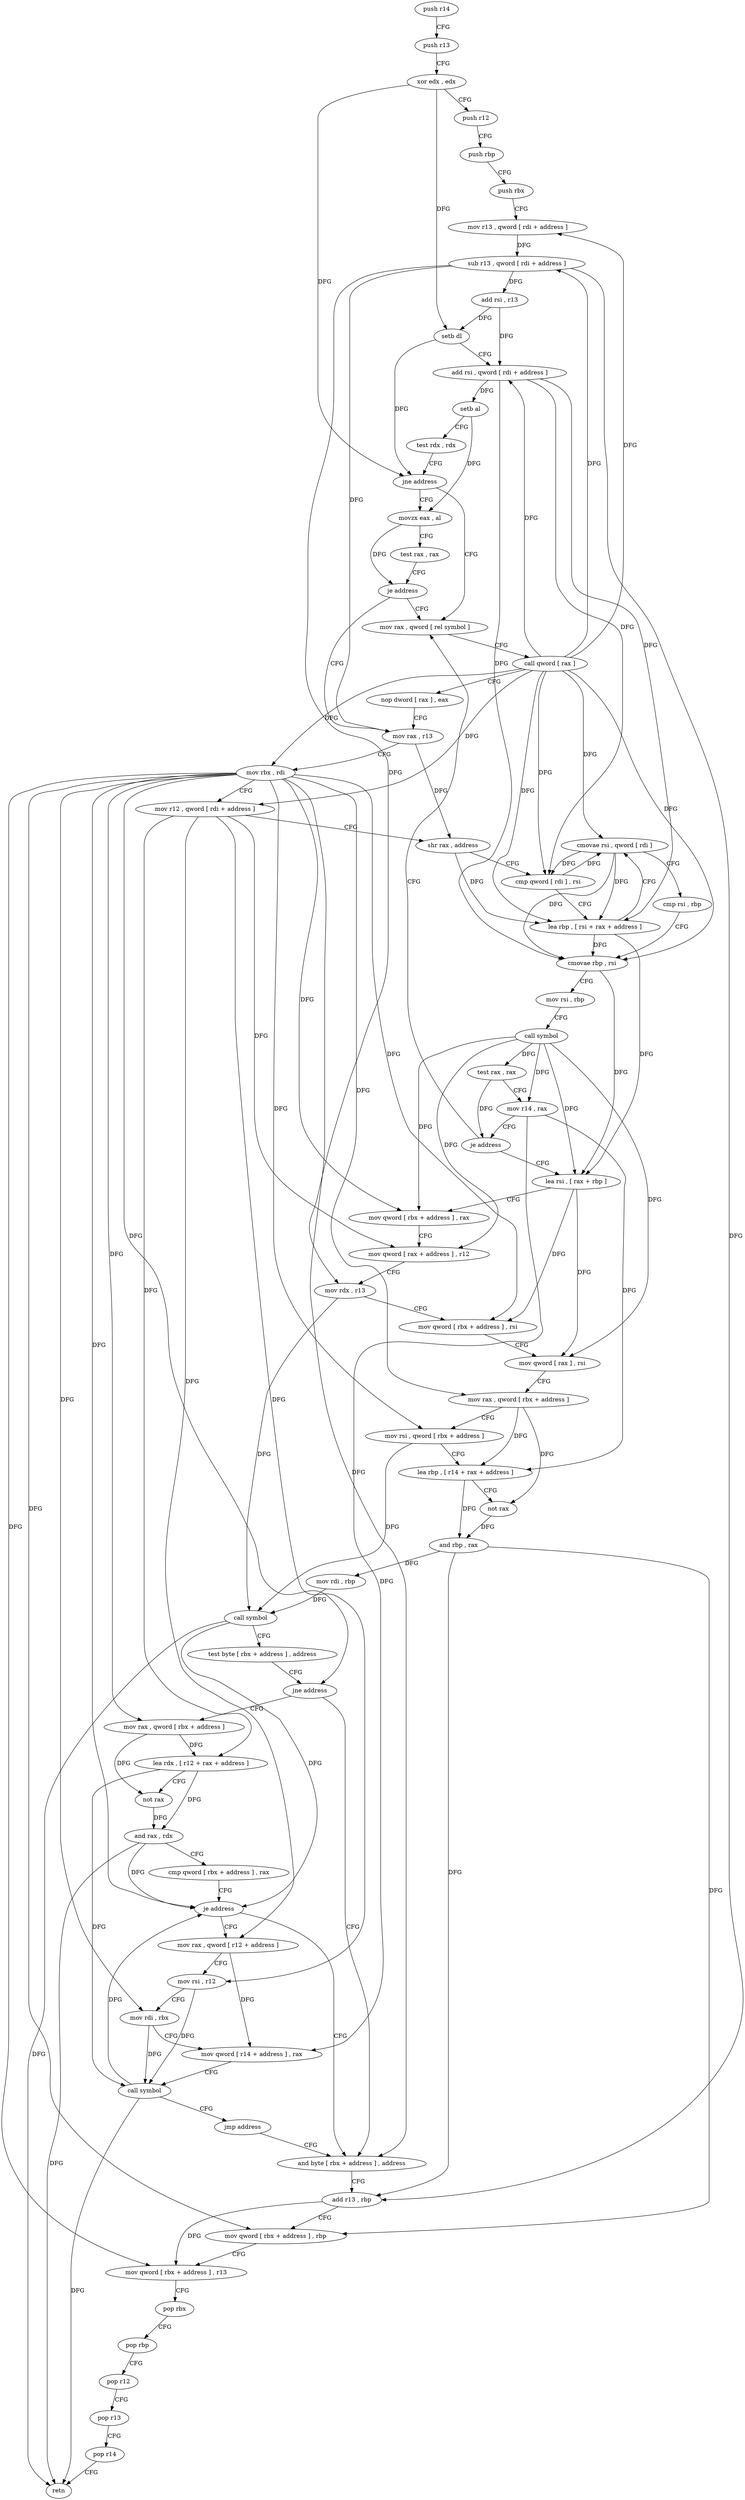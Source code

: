 digraph "func" {
"191776" [label = "push r14" ]
"191778" [label = "push r13" ]
"191780" [label = "xor edx , edx" ]
"191782" [label = "push r12" ]
"191784" [label = "push rbp" ]
"191785" [label = "push rbx" ]
"191786" [label = "mov r13 , qword [ rdi + address ]" ]
"191790" [label = "sub r13 , qword [ rdi + address ]" ]
"191794" [label = "add rsi , r13" ]
"191797" [label = "setb dl" ]
"191800" [label = "add rsi , qword [ rdi + address ]" ]
"191804" [label = "setb al" ]
"191807" [label = "test rdx , rdx" ]
"191810" [label = "jne address" ]
"191820" [label = "mov rax , qword [ rel symbol ]" ]
"191812" [label = "movzx eax , al" ]
"191827" [label = "call qword [ rax ]" ]
"191829" [label = "nop dword [ rax ] , eax" ]
"191832" [label = "mov rax , r13" ]
"191815" [label = "test rax , rax" ]
"191818" [label = "je address" ]
"191881" [label = "lea rsi , [ rax + rbp ]" ]
"191885" [label = "mov qword [ rbx + address ] , rax" ]
"191889" [label = "mov qword [ rax + address ] , r12" ]
"191893" [label = "mov rdx , r13" ]
"191896" [label = "mov qword [ rbx + address ] , rsi" ]
"191900" [label = "mov qword [ rax ] , rsi" ]
"191903" [label = "mov rax , qword [ rbx + address ]" ]
"191907" [label = "mov rsi , qword [ rbx + address ]" ]
"191911" [label = "lea rbp , [ r14 + rax + address ]" ]
"191916" [label = "not rax" ]
"191919" [label = "and rbp , rax" ]
"191922" [label = "mov rdi , rbp" ]
"191925" [label = "call symbol" ]
"191930" [label = "test byte [ rbx + address ] , address" ]
"191934" [label = "jne address" ]
"191957" [label = "and byte [ rbx + address ] , address" ]
"191936" [label = "mov rax , qword [ rbx + address ]" ]
"191835" [label = "mov rbx , rdi" ]
"191838" [label = "mov r12 , qword [ rdi + address ]" ]
"191842" [label = "shr rax , address" ]
"191846" [label = "cmp qword [ rdi ] , rsi" ]
"191849" [label = "lea rbp , [ rsi + rax + address ]" ]
"191854" [label = "cmovae rsi , qword [ rdi ]" ]
"191858" [label = "cmp rsi , rbp" ]
"191861" [label = "cmovae rbp , rsi" ]
"191865" [label = "mov rsi , rbp" ]
"191868" [label = "call symbol" ]
"191873" [label = "test rax , rax" ]
"191876" [label = "mov r14 , rax" ]
"191879" [label = "je address" ]
"191961" [label = "add r13 , rbp" ]
"191964" [label = "mov qword [ rbx + address ] , rbp" ]
"191968" [label = "mov qword [ rbx + address ] , r13" ]
"191972" [label = "pop rbx" ]
"191973" [label = "pop rbp" ]
"191974" [label = "pop r12" ]
"191976" [label = "pop r13" ]
"191978" [label = "pop r14" ]
"191980" [label = "retn" ]
"191940" [label = "lea rdx , [ r12 + rax + address ]" ]
"191945" [label = "not rax" ]
"191948" [label = "and rax , rdx" ]
"191951" [label = "cmp qword [ rbx + address ] , rax" ]
"191955" [label = "je address" ]
"191984" [label = "mov rax , qword [ r12 + address ]" ]
"191989" [label = "mov rsi , r12" ]
"191992" [label = "mov rdi , rbx" ]
"191995" [label = "mov qword [ r14 + address ] , rax" ]
"191999" [label = "call symbol" ]
"192004" [label = "jmp address" ]
"191776" -> "191778" [ label = "CFG" ]
"191778" -> "191780" [ label = "CFG" ]
"191780" -> "191782" [ label = "CFG" ]
"191780" -> "191797" [ label = "DFG" ]
"191780" -> "191810" [ label = "DFG" ]
"191782" -> "191784" [ label = "CFG" ]
"191784" -> "191785" [ label = "CFG" ]
"191785" -> "191786" [ label = "CFG" ]
"191786" -> "191790" [ label = "DFG" ]
"191790" -> "191794" [ label = "DFG" ]
"191790" -> "191832" [ label = "DFG" ]
"191790" -> "191893" [ label = "DFG" ]
"191790" -> "191961" [ label = "DFG" ]
"191794" -> "191797" [ label = "DFG" ]
"191794" -> "191800" [ label = "DFG" ]
"191797" -> "191800" [ label = "CFG" ]
"191797" -> "191810" [ label = "DFG" ]
"191800" -> "191804" [ label = "DFG" ]
"191800" -> "191846" [ label = "DFG" ]
"191800" -> "191849" [ label = "DFG" ]
"191800" -> "191861" [ label = "DFG" ]
"191804" -> "191807" [ label = "CFG" ]
"191804" -> "191812" [ label = "DFG" ]
"191807" -> "191810" [ label = "CFG" ]
"191810" -> "191820" [ label = "CFG" ]
"191810" -> "191812" [ label = "CFG" ]
"191820" -> "191827" [ label = "CFG" ]
"191812" -> "191815" [ label = "CFG" ]
"191812" -> "191818" [ label = "DFG" ]
"191827" -> "191829" [ label = "CFG" ]
"191827" -> "191786" [ label = "DFG" ]
"191827" -> "191790" [ label = "DFG" ]
"191827" -> "191800" [ label = "DFG" ]
"191827" -> "191846" [ label = "DFG" ]
"191827" -> "191849" [ label = "DFG" ]
"191827" -> "191861" [ label = "DFG" ]
"191827" -> "191835" [ label = "DFG" ]
"191827" -> "191838" [ label = "DFG" ]
"191827" -> "191854" [ label = "DFG" ]
"191829" -> "191832" [ label = "CFG" ]
"191832" -> "191835" [ label = "CFG" ]
"191832" -> "191842" [ label = "DFG" ]
"191815" -> "191818" [ label = "CFG" ]
"191818" -> "191832" [ label = "CFG" ]
"191818" -> "191820" [ label = "CFG" ]
"191881" -> "191885" [ label = "CFG" ]
"191881" -> "191896" [ label = "DFG" ]
"191881" -> "191900" [ label = "DFG" ]
"191885" -> "191889" [ label = "CFG" ]
"191889" -> "191893" [ label = "CFG" ]
"191893" -> "191896" [ label = "CFG" ]
"191893" -> "191925" [ label = "DFG" ]
"191896" -> "191900" [ label = "CFG" ]
"191900" -> "191903" [ label = "CFG" ]
"191903" -> "191907" [ label = "CFG" ]
"191903" -> "191911" [ label = "DFG" ]
"191903" -> "191916" [ label = "DFG" ]
"191907" -> "191911" [ label = "CFG" ]
"191907" -> "191925" [ label = "DFG" ]
"191911" -> "191916" [ label = "CFG" ]
"191911" -> "191919" [ label = "DFG" ]
"191916" -> "191919" [ label = "DFG" ]
"191919" -> "191922" [ label = "DFG" ]
"191919" -> "191961" [ label = "DFG" ]
"191919" -> "191964" [ label = "DFG" ]
"191922" -> "191925" [ label = "DFG" ]
"191925" -> "191930" [ label = "CFG" ]
"191925" -> "191980" [ label = "DFG" ]
"191925" -> "191955" [ label = "DFG" ]
"191930" -> "191934" [ label = "CFG" ]
"191934" -> "191957" [ label = "CFG" ]
"191934" -> "191936" [ label = "CFG" ]
"191957" -> "191961" [ label = "CFG" ]
"191936" -> "191940" [ label = "DFG" ]
"191936" -> "191945" [ label = "DFG" ]
"191835" -> "191838" [ label = "CFG" ]
"191835" -> "191885" [ label = "DFG" ]
"191835" -> "191896" [ label = "DFG" ]
"191835" -> "191903" [ label = "DFG" ]
"191835" -> "191907" [ label = "DFG" ]
"191835" -> "191934" [ label = "DFG" ]
"191835" -> "191957" [ label = "DFG" ]
"191835" -> "191964" [ label = "DFG" ]
"191835" -> "191968" [ label = "DFG" ]
"191835" -> "191936" [ label = "DFG" ]
"191835" -> "191955" [ label = "DFG" ]
"191835" -> "191992" [ label = "DFG" ]
"191838" -> "191842" [ label = "CFG" ]
"191838" -> "191889" [ label = "DFG" ]
"191838" -> "191940" [ label = "DFG" ]
"191838" -> "191984" [ label = "DFG" ]
"191838" -> "191989" [ label = "DFG" ]
"191842" -> "191846" [ label = "CFG" ]
"191842" -> "191849" [ label = "DFG" ]
"191846" -> "191849" [ label = "CFG" ]
"191846" -> "191854" [ label = "DFG" ]
"191849" -> "191854" [ label = "CFG" ]
"191849" -> "191861" [ label = "DFG" ]
"191849" -> "191881" [ label = "DFG" ]
"191854" -> "191858" [ label = "CFG" ]
"191854" -> "191846" [ label = "DFG" ]
"191854" -> "191849" [ label = "DFG" ]
"191854" -> "191861" [ label = "DFG" ]
"191858" -> "191861" [ label = "CFG" ]
"191861" -> "191865" [ label = "CFG" ]
"191861" -> "191881" [ label = "DFG" ]
"191865" -> "191868" [ label = "CFG" ]
"191868" -> "191873" [ label = "DFG" ]
"191868" -> "191876" [ label = "DFG" ]
"191868" -> "191881" [ label = "DFG" ]
"191868" -> "191885" [ label = "DFG" ]
"191868" -> "191889" [ label = "DFG" ]
"191868" -> "191900" [ label = "DFG" ]
"191873" -> "191876" [ label = "CFG" ]
"191873" -> "191879" [ label = "DFG" ]
"191876" -> "191879" [ label = "CFG" ]
"191876" -> "191911" [ label = "DFG" ]
"191876" -> "191995" [ label = "DFG" ]
"191879" -> "191820" [ label = "CFG" ]
"191879" -> "191881" [ label = "CFG" ]
"191961" -> "191964" [ label = "CFG" ]
"191961" -> "191968" [ label = "DFG" ]
"191964" -> "191968" [ label = "CFG" ]
"191968" -> "191972" [ label = "CFG" ]
"191972" -> "191973" [ label = "CFG" ]
"191973" -> "191974" [ label = "CFG" ]
"191974" -> "191976" [ label = "CFG" ]
"191976" -> "191978" [ label = "CFG" ]
"191978" -> "191980" [ label = "CFG" ]
"191940" -> "191945" [ label = "CFG" ]
"191940" -> "191948" [ label = "DFG" ]
"191940" -> "191999" [ label = "DFG" ]
"191945" -> "191948" [ label = "DFG" ]
"191948" -> "191951" [ label = "CFG" ]
"191948" -> "191980" [ label = "DFG" ]
"191948" -> "191955" [ label = "DFG" ]
"191951" -> "191955" [ label = "CFG" ]
"191955" -> "191984" [ label = "CFG" ]
"191955" -> "191957" [ label = "CFG" ]
"191984" -> "191989" [ label = "CFG" ]
"191984" -> "191995" [ label = "DFG" ]
"191989" -> "191992" [ label = "CFG" ]
"191989" -> "191999" [ label = "DFG" ]
"191992" -> "191995" [ label = "CFG" ]
"191992" -> "191999" [ label = "DFG" ]
"191995" -> "191999" [ label = "CFG" ]
"191999" -> "192004" [ label = "CFG" ]
"191999" -> "191955" [ label = "DFG" ]
"191999" -> "191980" [ label = "DFG" ]
"192004" -> "191957" [ label = "CFG" ]
}
